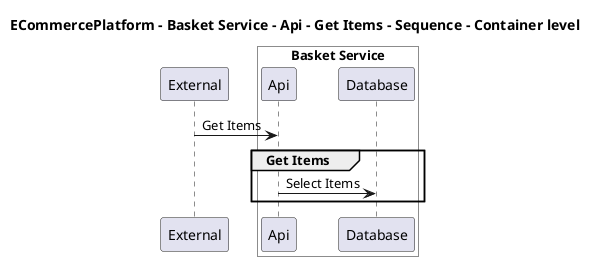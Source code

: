 @startuml

title ECommercePlatform - Basket Service - Api - Get Items - Sequence - Container level

participant "External" as C4InterFlow.SoftwareSystems.ExternalSystem

box "Basket Service" #White
    participant "Api" as ECommercePlatform.SoftwareSystems.BasketService.Containers.Api
    participant "Database" as ECommercePlatform.SoftwareSystems.BasketService.Containers.Database
end box


C4InterFlow.SoftwareSystems.ExternalSystem -> ECommercePlatform.SoftwareSystems.BasketService.Containers.Api : Get Items
group Get Items
ECommercePlatform.SoftwareSystems.BasketService.Containers.Api -> ECommercePlatform.SoftwareSystems.BasketService.Containers.Database : Select Items
end


@enduml
